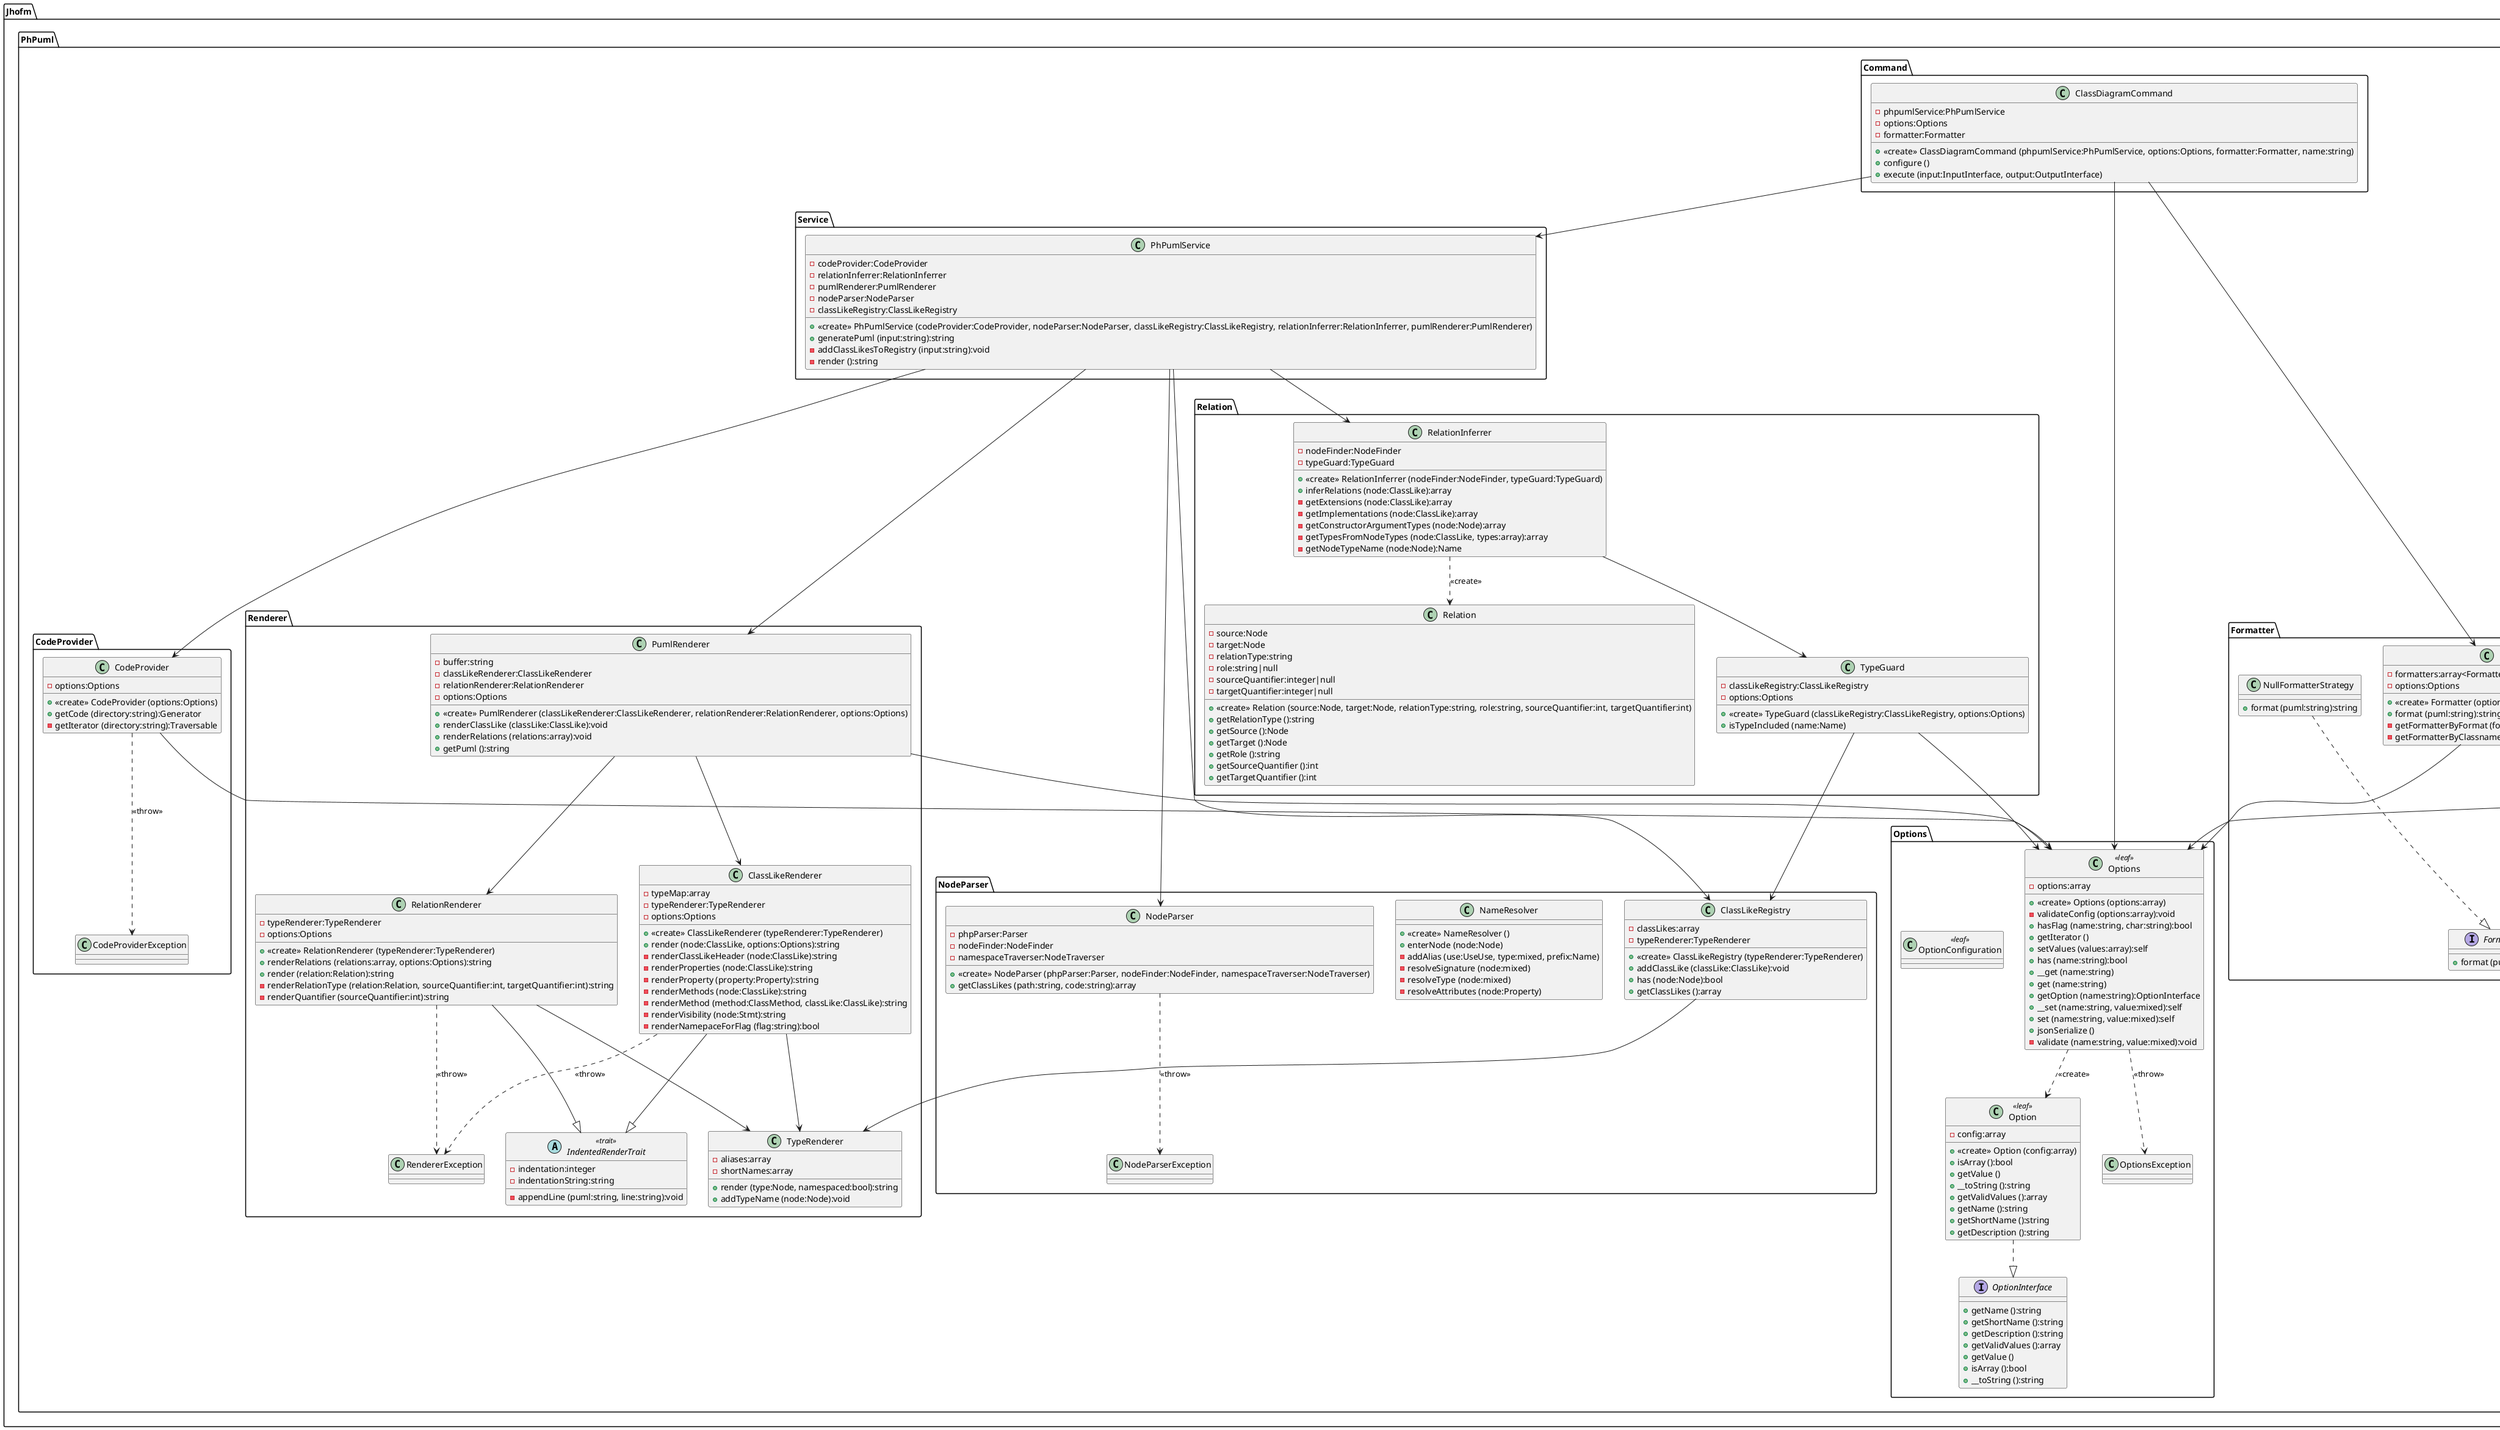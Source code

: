 @startuml

set namespaceSeparator \\

class Jhofm\\PhPuml\\CodeProvider\\CodeProvider {
  -options:Options
  
  +<<create>> CodeProvider (options:Options)
  +getCode (directory:string):Generator
  -getIterator (directory:string):Traversable
}

Jhofm\\PhPuml\\CodeProvider\\CodeProvider --> Jhofm\\PhPuml\\Options\\Options
Jhofm\\PhPuml\\CodeProvider\\CodeProvider ..> Jhofm\\PhPuml\\CodeProvider\\CodeProviderException : <<throw>>

class Jhofm\\PhPuml\\CodeProvider\\CodeProviderException {
}

class Jhofm\\PhPuml\\Command\\ClassDiagramCommand {
  -phpumlService:PhPumlService
  -options:Options
  -formatter:Formatter
  
  +<<create>> ClassDiagramCommand (phpumlService:PhPumlService, options:Options, formatter:Formatter, name:string)
  +configure ()
  +execute (input:InputInterface, output:OutputInterface)
}

Jhofm\\PhPuml\\Command\\ClassDiagramCommand --> Jhofm\\PhPuml\\Service\\PhPumlService
Jhofm\\PhPuml\\Command\\ClassDiagramCommand --> Jhofm\\PhPuml\\Options\\Options
Jhofm\\PhPuml\\Command\\ClassDiagramCommand --> Jhofm\\PhPuml\\Formatter\\Formatter

class Jhofm\\PhPuml\\Formatter\\Formatter {
  -formatters:array<FormatterInterface>
  -options:Options
  
  +<<create>> Formatter (options:Options, formatters:mixed)
  +format (puml:string):string
  -getFormatterByFormat (format:string):FormatterInterface
  -getFormatterByClassname (class:string):FormatterInterface
}

Jhofm\\PhPuml\\Formatter\\Formatter --> Jhofm\\PhPuml\\Options\\Options
Jhofm\\PhPuml\\Formatter\\Formatter ..> Jhofm\\PhPuml\\Formatter\\FormatterException : <<throw>>
Jhofm\\PhPuml\\Formatter\\Formatter ..|> Jhofm\\PhPuml\\Formatter\\FormatterInterface

class Jhofm\\PhPuml\\Formatter\\FormatterException {
}

interface Jhofm\\PhPuml\\Formatter\\FormatterInterface {
  +format (puml:string):string
}

class Jhofm\\PhPuml\\Formatter\\NullFormatterStrategy {
  +format (puml:string):string
}

Jhofm\\PhPuml\\Formatter\\NullFormatterStrategy ..|> Jhofm\\PhPuml\\Formatter\\FormatterInterface

class Jhofm\\PhPuml\\Formatter\\PlantUmlFormatterStrategy {
  -options:Options
  -rootDir:string
  
  +<<create>> PlantUmlFormatterStrategy (options:Options)
  +format (puml:string):string
  -getPlantUmlParameterForFormat (format:string):string
  -getPlantUmlJarPath ():string
}

Jhofm\\PhPuml\\Formatter\\PlantUmlFormatterStrategy --> Jhofm\\PhPuml\\Options\\Options
Jhofm\\PhPuml\\Formatter\\PlantUmlFormatterStrategy ..> Jhofm\\PhPuml\\Formatter\\FormatterException : <<throw>>
Jhofm\\PhPuml\\Formatter\\PlantUmlFormatterStrategy ..|> Jhofm\\PhPuml\\Formatter\\FormatterInterface

class Jhofm\\PhPuml\\NodeParser\\ClassLikeRegistry {
  -classLikes:array
  -typeRenderer:TypeRenderer
  
  +<<create>> ClassLikeRegistry (typeRenderer:TypeRenderer)
  +addClassLike (classLike:ClassLike):void
  +has (node:Node):bool
  +getClassLikes ():array
}

Jhofm\\PhPuml\\NodeParser\\ClassLikeRegistry --> Jhofm\\PhPuml\\Renderer\\TypeRenderer

class Jhofm\\PhPuml\\NodeParser\\NameResolver {
  +<<create>> NameResolver ()
  +enterNode (node:Node)
  -addAlias (use:UseUse, type:mixed, prefix:Name)
  -resolveSignature (node:mixed)
  -resolveType (node:mixed)
  -resolveAttributes (node:Property)
}

class Jhofm\\PhPuml\\NodeParser\\NodeParser {
  -phpParser:Parser
  -nodeFinder:NodeFinder
  -namespaceTraverser:NodeTraverser
  
  +<<create>> NodeParser (phpParser:Parser, nodeFinder:NodeFinder, namespaceTraverser:NodeTraverser)
  +getClassLikes (path:string, code:string):array
}

Jhofm\\PhPuml\\NodeParser\\NodeParser ..> Jhofm\\PhPuml\\NodeParser\\NodeParserException : <<throw>>

class Jhofm\\PhPuml\\NodeParser\\NodeParserException {
}

class Jhofm\\PhPuml\\Options\\Option <<leaf>> {
  -config:array
  
  +<<create>> Option (config:array)
  +isArray ():bool
  +getValue ()
  +__toString ():string
  +getValidValues ():array
  +getName ():string
  +getShortName ():string
  +getDescription ():string
}

Jhofm\\PhPuml\\Options\\Option ..|> Jhofm\\PhPuml\\Options\\OptionInterface

class Jhofm\\PhPuml\\Options\\OptionConfiguration <<leaf>> {
}

interface Jhofm\\PhPuml\\Options\\OptionInterface {
  +getName ():string
  +getShortName ():string
  +getDescription ():string
  +getValidValues ():array
  +getValue ()
  +isArray ():bool
  +__toString ():string
}

class Jhofm\\PhPuml\\Options\\Options <<leaf>> {
  -options:array
  
  +<<create>> Options (options:array)
  -validateConfig (options:array):void
  +hasFlag (name:string, char:string):bool
  +getIterator ()
  +setValues (values:array):self
  +has (name:string):bool
  +__get (name:string)
  +get (name:string)
  +getOption (name:string):OptionInterface
  +__set (name:string, value:mixed):self
  +set (name:string, value:mixed):self
  +jsonSerialize ()
  -validate (name:string, value:mixed):void
}

Jhofm\\PhPuml\\Options\\Options ..> Jhofm\\PhPuml\\Options\\OptionsException : <<throw>>
Jhofm\\PhPuml\\Options\\Options ..> Jhofm\\PhPuml\\Options\\Option : <<create>>

class Jhofm\\PhPuml\\Options\\OptionsException {
}

class Jhofm\\PhPuml\\Relation\\Relation {
  -source:Node
  -target:Node
  -relationType:string
  -role:string|null
  -sourceQuantifier:integer|null
  -targetQuantifier:integer|null
  
  +<<create>> Relation (source:Node, target:Node, relationType:string, role:string, sourceQuantifier:int, targetQuantifier:int)
  +getRelationType ():string
  +getSource ():Node
  +getTarget ():Node
  +getRole ():string
  +getSourceQuantifier ():int
  +getTargetQuantifier ():int
}

class Jhofm\\PhPuml\\Relation\\RelationInferrer {
  -nodeFinder:NodeFinder
  -typeGuard:TypeGuard
  
  +<<create>> RelationInferrer (nodeFinder:NodeFinder, typeGuard:TypeGuard)
  +inferRelations (node:ClassLike):array
  -getExtensions (node:ClassLike):array
  -getImplementations (node:ClassLike):array
  -getConstructorArgumentTypes (node:Node):array
  -getTypesFromNodeTypes (node:ClassLike, types:array):array
  -getNodeTypeName (node:Node):Name
}

Jhofm\\PhPuml\\Relation\\RelationInferrer --> Jhofm\\PhPuml\\Relation\\TypeGuard
Jhofm\\PhPuml\\Relation\\RelationInferrer ..> Jhofm\\PhPuml\\Relation\\Relation : <<create>>

class Jhofm\\PhPuml\\Relation\\TypeGuard {
  -classLikeRegistry:ClassLikeRegistry
  -options:Options
  
  +<<create>> TypeGuard (classLikeRegistry:ClassLikeRegistry, options:Options)
  +isTypeIncluded (name:Name)
}

Jhofm\\PhPuml\\Relation\\TypeGuard --> Jhofm\\PhPuml\\NodeParser\\ClassLikeRegistry
Jhofm\\PhPuml\\Relation\\TypeGuard --> Jhofm\\PhPuml\\Options\\Options

class Jhofm\\PhPuml\\Renderer\\ClassLikeRenderer {
  -typeMap:array
  -typeRenderer:TypeRenderer
  -options:Options
  
  +<<create>> ClassLikeRenderer (typeRenderer:TypeRenderer)
  +render (node:ClassLike, options:Options):string
  -renderClassLikeHeader (node:ClassLike):string
  -renderProperties (node:ClassLike):string
  -renderProperty (property:Property):string
  -renderMethods (node:ClassLike):string
  -renderMethod (method:ClassMethod, classLike:ClassLike):string
  -renderVisibility (node:Stmt):string
  -renderNamepaceForFlag (flag:string):bool
}

Jhofm\\PhPuml\\Renderer\\ClassLikeRenderer --> Jhofm\\PhPuml\\Renderer\\TypeRenderer
Jhofm\\PhPuml\\Renderer\\ClassLikeRenderer ..> Jhofm\\PhPuml\\Renderer\\RendererException : <<throw>>
Jhofm\\PhPuml\\Renderer\\ClassLikeRenderer --|> Jhofm\\PhPuml\\Renderer\\IndentedRenderTrait

abstract class Jhofm\\PhPuml\\Renderer\\IndentedRenderTrait <<trait>> {
  -indentation:integer
  -indentationString:string
  
  -appendLine (puml:string, line:string):void
}

class Jhofm\\PhPuml\\Renderer\\PumlRenderer {
  -buffer:string
  -classLikeRenderer:ClassLikeRenderer
  -relationRenderer:RelationRenderer
  -options:Options
  
  +<<create>> PumlRenderer (classLikeRenderer:ClassLikeRenderer, relationRenderer:RelationRenderer, options:Options)
  +renderClassLike (classLike:ClassLike):void
  +renderRelations (relations:array):void
  +getPuml ():string
}

Jhofm\\PhPuml\\Renderer\\PumlRenderer --> Jhofm\\PhPuml\\Renderer\\ClassLikeRenderer
Jhofm\\PhPuml\\Renderer\\PumlRenderer --> Jhofm\\PhPuml\\Renderer\\RelationRenderer
Jhofm\\PhPuml\\Renderer\\PumlRenderer --> Jhofm\\PhPuml\\Options\\Options

class Jhofm\\PhPuml\\Renderer\\RelationRenderer {
  -typeRenderer:TypeRenderer
  -options:Options
  
  +<<create>> RelationRenderer (typeRenderer:TypeRenderer)
  +renderRelations (relations:array, options:Options):string
  +render (relation:Relation):string
  -renderRelationType (relation:Relation, sourceQuantifier:int, targetQuantifier:int):string
  -renderQuantifier (sourceQuantifier:int):string
}

Jhofm\\PhPuml\\Renderer\\RelationRenderer --> Jhofm\\PhPuml\\Renderer\\TypeRenderer
Jhofm\\PhPuml\\Renderer\\RelationRenderer ..> Jhofm\\PhPuml\\Renderer\\RendererException : <<throw>>
Jhofm\\PhPuml\\Renderer\\RelationRenderer --|> Jhofm\\PhPuml\\Renderer\\IndentedRenderTrait

class Jhofm\\PhPuml\\Renderer\\RendererException {
}

class Jhofm\\PhPuml\\Renderer\\TypeRenderer {
  -aliases:array
  -shortNames:array
  
  +render (type:Node, namespaced:bool):string
  +addTypeName (node:Node):void
}

class Jhofm\\PhPuml\\Service\\PhPumlService {
  -codeProvider:CodeProvider
  -relationInferrer:RelationInferrer
  -pumlRenderer:PumlRenderer
  -nodeParser:NodeParser
  -classLikeRegistry:ClassLikeRegistry
  
  +<<create>> PhPumlService (codeProvider:CodeProvider, nodeParser:NodeParser, classLikeRegistry:ClassLikeRegistry, relationInferrer:RelationInferrer, pumlRenderer:PumlRenderer)
  +generatePuml (input:string):string
  -addClassLikesToRegistry (input:string):void
  -render ():string
}

Jhofm\\PhPuml\\Service\\PhPumlService --> Jhofm\\PhPuml\\CodeProvider\\CodeProvider
Jhofm\\PhPuml\\Service\\PhPumlService --> Jhofm\\PhPuml\\NodeParser\\NodeParser
Jhofm\\PhPuml\\Service\\PhPumlService --> Jhofm\\PhPuml\\NodeParser\\ClassLikeRegistry
Jhofm\\PhPuml\\Service\\PhPumlService --> Jhofm\\PhPuml\\Relation\\RelationInferrer
Jhofm\\PhPuml\\Service\\PhPumlService --> Jhofm\\PhPuml\\Renderer\\PumlRenderer


@enduml
